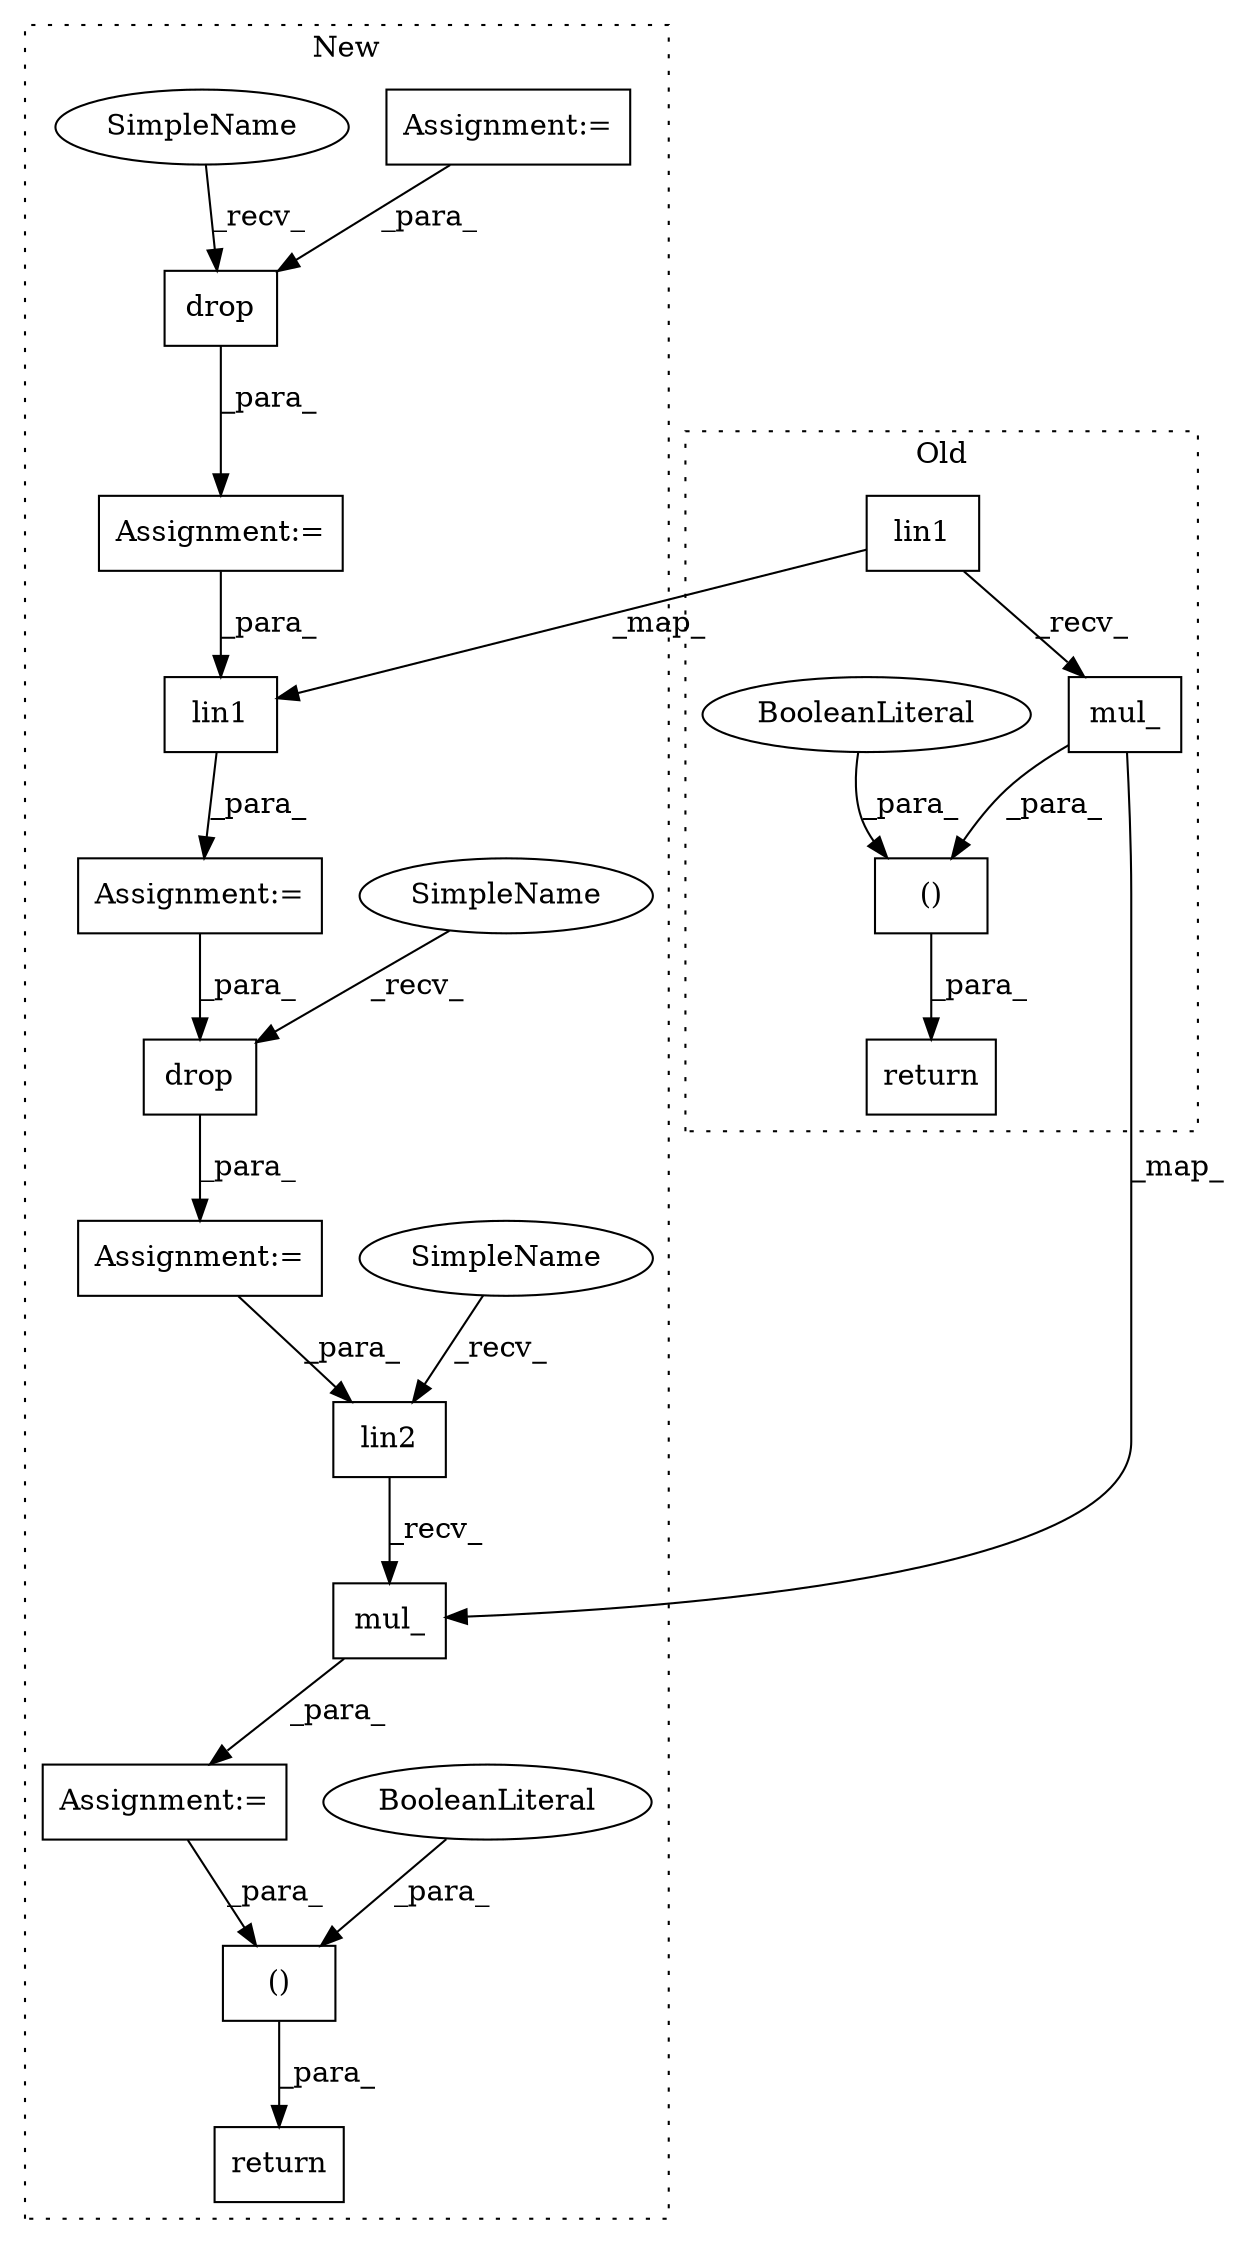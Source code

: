 digraph G {
subgraph cluster0 {
1 [label="()" a="106" s="2850" l="83" shape="box"];
10 [label="BooleanLiteral" a="9" s="2850" l="4" shape="ellipse"];
14 [label="return" a="41" s="2838" l="12" shape="box"];
15 [label="mul_" a="32" s="2908,2931" l="5,1" shape="box"];
17 [label="lin1" a="32" s="2900,2906" l="5,1" shape="box"];
label = "Old";
style="dotted";
}
subgraph cluster1 {
2 [label="lin2" a="32" s="3183,3189" l="5,1" shape="box"];
3 [label="Assignment:=" a="7" s="3149" l="1" shape="box"];
4 [label="Assignment:=" a="7" s="3063" l="1" shape="box"];
5 [label="Assignment:=" a="7" s="3129" l="1" shape="box"];
6 [label="return" a="41" s="3222" l="12" shape="box"];
7 [label="drop" a="32" s="3135,3141" l="5,1" shape="box"];
8 [label="()" a="106" s="3234" l="18" shape="box"];
9 [label="drop" a="32" s="3069,3075" l="5,1" shape="box"];
11 [label="BooleanLiteral" a="9" s="3234" l="4" shape="ellipse"];
12 [label="Assignment:=" a="7" s="3055" l="1" shape="box"];
13 [label="Assignment:=" a="7" s="3083" l="1" shape="box"];
16 [label="mul_" a="32" s="3191,3214" l="5,1" shape="box"];
18 [label="lin1" a="32" s="3114,3120" l="5,1" shape="box"];
19 [label="SimpleName" a="42" s="3178" l="4" shape="ellipse"];
20 [label="SimpleName" a="42" s="3130" l="4" shape="ellipse"];
21 [label="SimpleName" a="42" s="3064" l="4" shape="ellipse"];
label = "New";
style="dotted";
}
1 -> 14 [label="_para_"];
2 -> 16 [label="_recv_"];
3 -> 8 [label="_para_"];
4 -> 18 [label="_para_"];
5 -> 2 [label="_para_"];
7 -> 5 [label="_para_"];
8 -> 6 [label="_para_"];
9 -> 4 [label="_para_"];
10 -> 1 [label="_para_"];
11 -> 8 [label="_para_"];
12 -> 9 [label="_para_"];
13 -> 7 [label="_para_"];
15 -> 16 [label="_map_"];
15 -> 1 [label="_para_"];
16 -> 3 [label="_para_"];
17 -> 15 [label="_recv_"];
17 -> 18 [label="_map_"];
18 -> 13 [label="_para_"];
19 -> 2 [label="_recv_"];
20 -> 7 [label="_recv_"];
21 -> 9 [label="_recv_"];
}